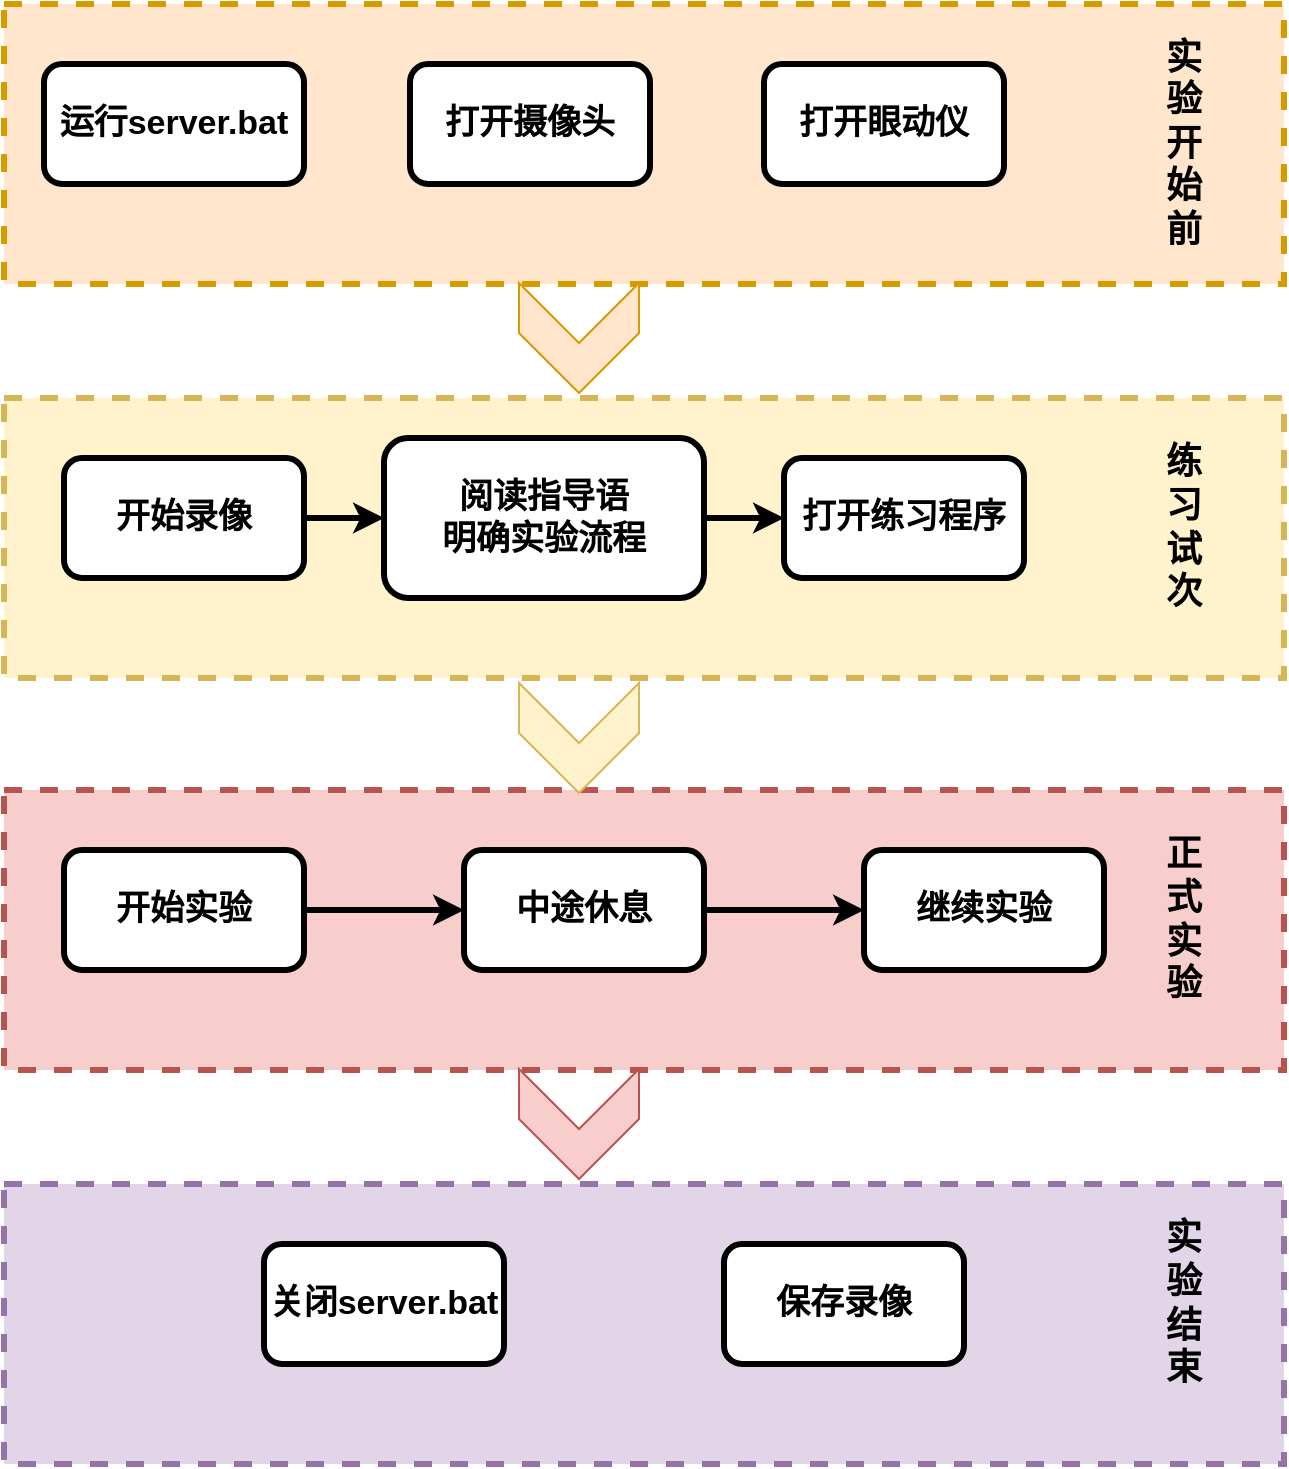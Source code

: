 <mxfile version="22.1.18" type="github">
  <diagram name="第 1 页" id="VHGbGDnMgqO-5t6v79oZ">
    <mxGraphModel dx="1434" dy="746" grid="1" gridSize="10" guides="1" tooltips="1" connect="1" arrows="1" fold="1" page="1" pageScale="1" pageWidth="827" pageHeight="1169" math="0" shadow="0">
      <root>
        <mxCell id="0" />
        <mxCell id="1" parent="0" />
        <mxCell id="4s-MxoT5aHJWe4rpYBFu-27" value="" style="rounded=0;whiteSpace=wrap;html=1;fillColor=#e1d5e7;strokeWidth=3;dashed=1;strokeColor=#9673a6;" vertex="1" parent="1">
          <mxGeometry x="120" y="740" width="640" height="140" as="geometry" />
        </mxCell>
        <mxCell id="4s-MxoT5aHJWe4rpYBFu-26" value="" style="rounded=0;whiteSpace=wrap;html=1;fillColor=#f8cecc;strokeWidth=3;dashed=1;strokeColor=#b85450;" vertex="1" parent="1">
          <mxGeometry x="120" y="543" width="640" height="140" as="geometry" />
        </mxCell>
        <mxCell id="4s-MxoT5aHJWe4rpYBFu-25" value="" style="rounded=0;whiteSpace=wrap;html=1;fillColor=#fff2cc;strokeWidth=3;dashed=1;strokeColor=#d6b656;" vertex="1" parent="1">
          <mxGeometry x="120" y="347" width="640" height="140" as="geometry" />
        </mxCell>
        <mxCell id="4s-MxoT5aHJWe4rpYBFu-20" value="" style="group" vertex="1" connectable="0" parent="1">
          <mxGeometry x="150" y="573" width="520" height="60" as="geometry" />
        </mxCell>
        <mxCell id="4s-MxoT5aHJWe4rpYBFu-9" value="开始实验" style="rounded=1;whiteSpace=wrap;html=1;strokeWidth=3;fontSize=17;fontStyle=1" vertex="1" parent="4s-MxoT5aHJWe4rpYBFu-20">
          <mxGeometry width="120" height="60" as="geometry" />
        </mxCell>
        <mxCell id="4s-MxoT5aHJWe4rpYBFu-15" value="" style="edgeStyle=orthogonalEdgeStyle;rounded=0;orthogonalLoop=1;jettySize=auto;html=1;fontStyle=1;strokeWidth=3;" edge="1" parent="4s-MxoT5aHJWe4rpYBFu-20" source="4s-MxoT5aHJWe4rpYBFu-12">
          <mxGeometry relative="1" as="geometry">
            <mxPoint x="400" y="30" as="targetPoint" />
          </mxGeometry>
        </mxCell>
        <mxCell id="4s-MxoT5aHJWe4rpYBFu-12" value="中途休息" style="whiteSpace=wrap;html=1;fontSize=17;rounded=1;strokeWidth=3;fontStyle=1" vertex="1" parent="4s-MxoT5aHJWe4rpYBFu-20">
          <mxGeometry x="200" width="120" height="60" as="geometry" />
        </mxCell>
        <mxCell id="4s-MxoT5aHJWe4rpYBFu-13" value="" style="edgeStyle=orthogonalEdgeStyle;rounded=0;orthogonalLoop=1;jettySize=auto;html=1;fontStyle=1;strokeWidth=3;" edge="1" parent="4s-MxoT5aHJWe4rpYBFu-20" source="4s-MxoT5aHJWe4rpYBFu-9" target="4s-MxoT5aHJWe4rpYBFu-12">
          <mxGeometry relative="1" as="geometry" />
        </mxCell>
        <mxCell id="4s-MxoT5aHJWe4rpYBFu-14" value="继续实验" style="whiteSpace=wrap;html=1;fontSize=17;rounded=1;strokeWidth=3;fontStyle=1" vertex="1" parent="4s-MxoT5aHJWe4rpYBFu-20">
          <mxGeometry x="400" width="120" height="60" as="geometry" />
        </mxCell>
        <mxCell id="4s-MxoT5aHJWe4rpYBFu-23" value="" style="group" vertex="1" connectable="0" parent="1">
          <mxGeometry x="250" y="770" width="350" height="60" as="geometry" />
        </mxCell>
        <mxCell id="4s-MxoT5aHJWe4rpYBFu-16" value="关闭server.bat " style="rounded=1;whiteSpace=wrap;html=1;strokeWidth=3;fontSize=17;fontStyle=1" vertex="1" parent="4s-MxoT5aHJWe4rpYBFu-23">
          <mxGeometry width="120" height="60" as="geometry" />
        </mxCell>
        <mxCell id="4s-MxoT5aHJWe4rpYBFu-17" value="保存录像" style="rounded=1;whiteSpace=wrap;html=1;strokeWidth=3;fontSize=17;fontStyle=1" vertex="1" parent="4s-MxoT5aHJWe4rpYBFu-23">
          <mxGeometry x="230" width="120" height="60" as="geometry" />
        </mxCell>
        <mxCell id="4s-MxoT5aHJWe4rpYBFu-24" value="" style="rounded=0;whiteSpace=wrap;html=1;fillColor=#ffe6cc;strokeWidth=3;dashed=1;strokeColor=#d79b00;" vertex="1" parent="1">
          <mxGeometry x="120" y="150" width="640" height="140" as="geometry" />
        </mxCell>
        <mxCell id="4s-MxoT5aHJWe4rpYBFu-28" value="" style="group" vertex="1" connectable="0" parent="1">
          <mxGeometry x="150" y="367" width="480" height="80" as="geometry" />
        </mxCell>
        <mxCell id="4s-MxoT5aHJWe4rpYBFu-5" value="开始录像" style="rounded=1;whiteSpace=wrap;html=1;strokeWidth=3;fontSize=17;fontStyle=1" vertex="1" parent="4s-MxoT5aHJWe4rpYBFu-28">
          <mxGeometry y="10" width="120" height="60" as="geometry" />
        </mxCell>
        <mxCell id="4s-MxoT5aHJWe4rpYBFu-6" value="阅读指导语&lt;br&gt;明确实验流程" style="whiteSpace=wrap;html=1;fontSize=17;rounded=1;strokeWidth=3;fontStyle=1" vertex="1" parent="4s-MxoT5aHJWe4rpYBFu-28">
          <mxGeometry x="160" width="160" height="80" as="geometry" />
        </mxCell>
        <mxCell id="4s-MxoT5aHJWe4rpYBFu-21" value="打开练习程序" style="whiteSpace=wrap;html=1;fontSize=17;rounded=1;strokeWidth=3;fontStyle=1;" vertex="1" parent="4s-MxoT5aHJWe4rpYBFu-28">
          <mxGeometry x="360" y="10" width="120" height="60" as="geometry" />
        </mxCell>
        <mxCell id="4s-MxoT5aHJWe4rpYBFu-7" value="" style="edgeStyle=orthogonalEdgeStyle;rounded=0;orthogonalLoop=1;jettySize=auto;html=1;fontStyle=1;strokeWidth=3;" edge="1" parent="4s-MxoT5aHJWe4rpYBFu-28" source="4s-MxoT5aHJWe4rpYBFu-5" target="4s-MxoT5aHJWe4rpYBFu-6">
          <mxGeometry relative="1" as="geometry" />
        </mxCell>
        <mxCell id="4s-MxoT5aHJWe4rpYBFu-22" value="" style="edgeStyle=orthogonalEdgeStyle;rounded=0;orthogonalLoop=1;jettySize=auto;html=1;strokeWidth=3;" edge="1" parent="4s-MxoT5aHJWe4rpYBFu-28" source="4s-MxoT5aHJWe4rpYBFu-6" target="4s-MxoT5aHJWe4rpYBFu-21">
          <mxGeometry relative="1" as="geometry" />
        </mxCell>
        <mxCell id="4s-MxoT5aHJWe4rpYBFu-29" value="" style="group" vertex="1" connectable="0" parent="1">
          <mxGeometry x="140" y="180" width="480" height="60" as="geometry" />
        </mxCell>
        <mxCell id="4s-MxoT5aHJWe4rpYBFu-1" value="运行server.bat" style="rounded=1;whiteSpace=wrap;html=1;strokeWidth=3;fontSize=17;fontStyle=1" vertex="1" parent="4s-MxoT5aHJWe4rpYBFu-29">
          <mxGeometry width="130" height="60" as="geometry" />
        </mxCell>
        <mxCell id="4s-MxoT5aHJWe4rpYBFu-2" value="打开摄像头" style="rounded=1;whiteSpace=wrap;html=1;strokeWidth=3;fontSize=17;fontStyle=1" vertex="1" parent="4s-MxoT5aHJWe4rpYBFu-29">
          <mxGeometry x="183" width="120" height="60" as="geometry" />
        </mxCell>
        <mxCell id="4s-MxoT5aHJWe4rpYBFu-4" value="打开眼动仪" style="rounded=1;whiteSpace=wrap;html=1;strokeWidth=3;fontSize=17;fontStyle=1" vertex="1" parent="4s-MxoT5aHJWe4rpYBFu-29">
          <mxGeometry x="360" width="120" height="60" as="geometry" />
        </mxCell>
        <mxCell id="4s-MxoT5aHJWe4rpYBFu-30" value="实验开始前" style="text;html=1;strokeColor=none;fillColor=none;align=center;verticalAlign=middle;whiteSpace=wrap;rounded=0;fontSize=18;fontStyle=1;fontFamily=Verdana;" vertex="1" parent="1">
          <mxGeometry x="700" y="185" width="20" height="70" as="geometry" />
        </mxCell>
        <mxCell id="4s-MxoT5aHJWe4rpYBFu-31" value="练习试次" style="text;html=1;strokeColor=none;fillColor=none;align=center;verticalAlign=middle;whiteSpace=wrap;rounded=0;fontSize=18;fontStyle=1;fontFamily=Verdana;" vertex="1" parent="1">
          <mxGeometry x="700" y="377" width="20" height="70" as="geometry" />
        </mxCell>
        <mxCell id="4s-MxoT5aHJWe4rpYBFu-32" value="正式实验" style="text;html=1;strokeColor=none;fillColor=none;align=center;verticalAlign=middle;whiteSpace=wrap;rounded=0;fontSize=18;fontStyle=1;fontFamily=Verdana;" vertex="1" parent="1">
          <mxGeometry x="700" y="573" width="20" height="70" as="geometry" />
        </mxCell>
        <mxCell id="4s-MxoT5aHJWe4rpYBFu-33" value="实验结束" style="text;html=1;strokeColor=none;fillColor=none;align=center;verticalAlign=middle;whiteSpace=wrap;rounded=0;fontSize=18;fontStyle=1;fontFamily=Verdana;" vertex="1" parent="1">
          <mxGeometry x="700" y="765" width="20" height="70" as="geometry" />
        </mxCell>
        <mxCell id="4s-MxoT5aHJWe4rpYBFu-43" value="" style="html=1;shadow=0;dashed=0;align=center;verticalAlign=middle;shape=mxgraph.arrows2.arrow;dy=0;dx=30;notch=30;rotation=90;fillColor=#ffe6cc;strokeColor=#d79b00;" vertex="1" parent="1">
          <mxGeometry x="380" y="287" width="55" height="60" as="geometry" />
        </mxCell>
        <mxCell id="4s-MxoT5aHJWe4rpYBFu-44" value="" style="html=1;shadow=0;dashed=0;align=center;verticalAlign=middle;shape=mxgraph.arrows2.arrow;dy=0;dx=30;notch=30;rotation=90;fillColor=#fff2cc;strokeColor=#d6b656;" vertex="1" parent="1">
          <mxGeometry x="380" y="487" width="55" height="60" as="geometry" />
        </mxCell>
        <mxCell id="4s-MxoT5aHJWe4rpYBFu-45" value="" style="html=1;shadow=0;dashed=0;align=center;verticalAlign=middle;shape=mxgraph.arrows2.arrow;dy=0;dx=30;notch=30;rotation=90;fillColor=#f8cecc;strokeColor=#b85450;" vertex="1" parent="1">
          <mxGeometry x="380" y="680" width="55" height="60" as="geometry" />
        </mxCell>
      </root>
    </mxGraphModel>
  </diagram>
</mxfile>
